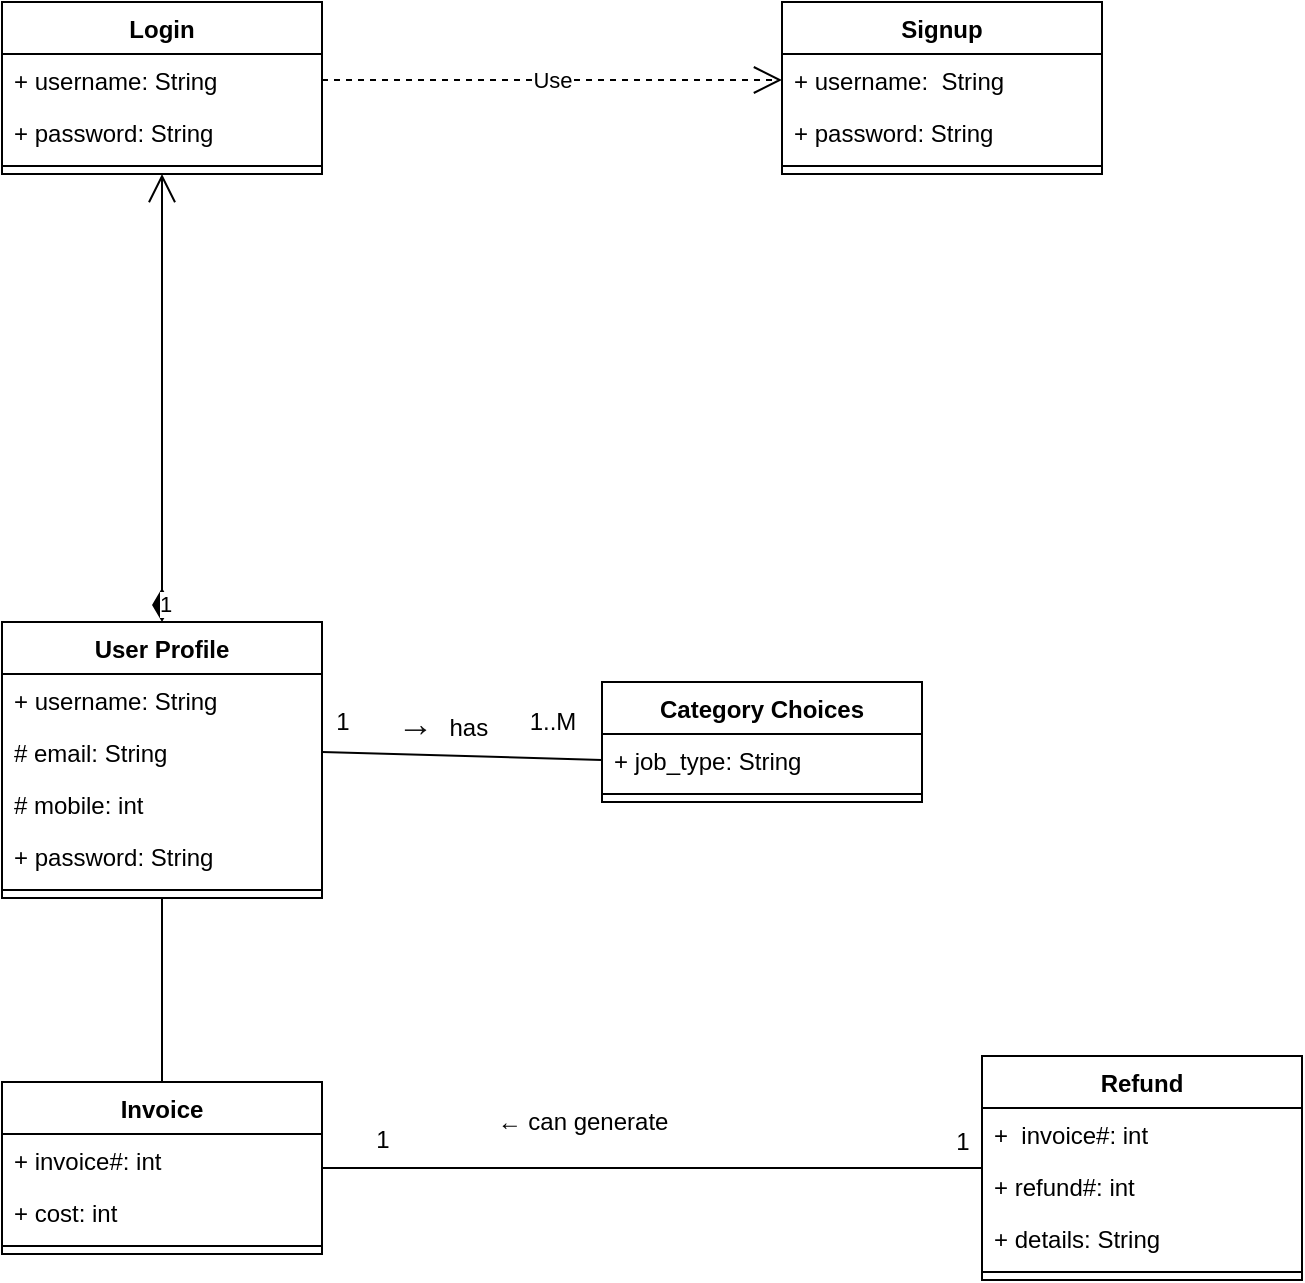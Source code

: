 <mxfile version="20.6.0" type="device"><diagram id="F6RkJ1h-m8FEFFIDkLkV" name="Page-1"><mxGraphModel dx="1038" dy="617" grid="1" gridSize="10" guides="1" tooltips="1" connect="1" arrows="1" fold="1" page="1" pageScale="1" pageWidth="850" pageHeight="1100" math="0" shadow="0"><root><mxCell id="0"/><mxCell id="1" parent="0"/><mxCell id="tVZJ89hF0rY1iIwCDI28-1" value="Login" style="swimlane;fontStyle=1;align=center;verticalAlign=top;childLayout=stackLayout;horizontal=1;startSize=26;horizontalStack=0;resizeParent=1;resizeParentMax=0;resizeLast=0;collapsible=1;marginBottom=0;" vertex="1" parent="1"><mxGeometry x="90" y="110" width="160" height="86" as="geometry"/></mxCell><mxCell id="tVZJ89hF0rY1iIwCDI28-2" value="+ username: String" style="text;strokeColor=none;fillColor=none;align=left;verticalAlign=top;spacingLeft=4;spacingRight=4;overflow=hidden;rotatable=0;points=[[0,0.5],[1,0.5]];portConstraint=eastwest;" vertex="1" parent="tVZJ89hF0rY1iIwCDI28-1"><mxGeometry y="26" width="160" height="26" as="geometry"/></mxCell><mxCell id="tVZJ89hF0rY1iIwCDI28-27" value="+ password: String" style="text;strokeColor=none;fillColor=none;align=left;verticalAlign=top;spacingLeft=4;spacingRight=4;overflow=hidden;rotatable=0;points=[[0,0.5],[1,0.5]];portConstraint=eastwest;" vertex="1" parent="tVZJ89hF0rY1iIwCDI28-1"><mxGeometry y="52" width="160" height="26" as="geometry"/></mxCell><mxCell id="tVZJ89hF0rY1iIwCDI28-3" value="" style="line;strokeWidth=1;fillColor=none;align=left;verticalAlign=middle;spacingTop=-1;spacingLeft=3;spacingRight=3;rotatable=0;labelPosition=right;points=[];portConstraint=eastwest;strokeColor=inherit;" vertex="1" parent="tVZJ89hF0rY1iIwCDI28-1"><mxGeometry y="78" width="160" height="8" as="geometry"/></mxCell><mxCell id="tVZJ89hF0rY1iIwCDI28-5" value="Signup" style="swimlane;fontStyle=1;align=center;verticalAlign=top;childLayout=stackLayout;horizontal=1;startSize=26;horizontalStack=0;resizeParent=1;resizeParentMax=0;resizeLast=0;collapsible=1;marginBottom=0;" vertex="1" parent="1"><mxGeometry x="480" y="110" width="160" height="86" as="geometry"/></mxCell><mxCell id="tVZJ89hF0rY1iIwCDI28-6" value="+ username:  String" style="text;strokeColor=none;fillColor=none;align=left;verticalAlign=top;spacingLeft=4;spacingRight=4;overflow=hidden;rotatable=0;points=[[0,0.5],[1,0.5]];portConstraint=eastwest;" vertex="1" parent="tVZJ89hF0rY1iIwCDI28-5"><mxGeometry y="26" width="160" height="26" as="geometry"/></mxCell><mxCell id="tVZJ89hF0rY1iIwCDI28-28" value="+ password: String" style="text;strokeColor=none;fillColor=none;align=left;verticalAlign=top;spacingLeft=4;spacingRight=4;overflow=hidden;rotatable=0;points=[[0,0.5],[1,0.5]];portConstraint=eastwest;" vertex="1" parent="tVZJ89hF0rY1iIwCDI28-5"><mxGeometry y="52" width="160" height="26" as="geometry"/></mxCell><mxCell id="tVZJ89hF0rY1iIwCDI28-7" value="" style="line;strokeWidth=1;fillColor=none;align=left;verticalAlign=middle;spacingTop=-1;spacingLeft=3;spacingRight=3;rotatable=0;labelPosition=right;points=[];portConstraint=eastwest;strokeColor=inherit;" vertex="1" parent="tVZJ89hF0rY1iIwCDI28-5"><mxGeometry y="78" width="160" height="8" as="geometry"/></mxCell><mxCell id="tVZJ89hF0rY1iIwCDI28-9" value="Invoice" style="swimlane;fontStyle=1;align=center;verticalAlign=top;childLayout=stackLayout;horizontal=1;startSize=26;horizontalStack=0;resizeParent=1;resizeParentMax=0;resizeLast=0;collapsible=1;marginBottom=0;" vertex="1" parent="1"><mxGeometry x="90" y="650" width="160" height="86" as="geometry"/></mxCell><mxCell id="tVZJ89hF0rY1iIwCDI28-10" value="+ invoice#: int" style="text;strokeColor=none;fillColor=none;align=left;verticalAlign=top;spacingLeft=4;spacingRight=4;overflow=hidden;rotatable=0;points=[[0,0.5],[1,0.5]];portConstraint=eastwest;" vertex="1" parent="tVZJ89hF0rY1iIwCDI28-9"><mxGeometry y="26" width="160" height="26" as="geometry"/></mxCell><mxCell id="tVZJ89hF0rY1iIwCDI28-26" value="+ cost: int" style="text;strokeColor=none;fillColor=none;align=left;verticalAlign=top;spacingLeft=4;spacingRight=4;overflow=hidden;rotatable=0;points=[[0,0.5],[1,0.5]];portConstraint=eastwest;" vertex="1" parent="tVZJ89hF0rY1iIwCDI28-9"><mxGeometry y="52" width="160" height="26" as="geometry"/></mxCell><mxCell id="tVZJ89hF0rY1iIwCDI28-11" value="" style="line;strokeWidth=1;fillColor=none;align=left;verticalAlign=middle;spacingTop=-1;spacingLeft=3;spacingRight=3;rotatable=0;labelPosition=right;points=[];portConstraint=eastwest;strokeColor=inherit;" vertex="1" parent="tVZJ89hF0rY1iIwCDI28-9"><mxGeometry y="78" width="160" height="8" as="geometry"/></mxCell><mxCell id="tVZJ89hF0rY1iIwCDI28-13" value="Refund" style="swimlane;fontStyle=1;align=center;verticalAlign=top;childLayout=stackLayout;horizontal=1;startSize=26;horizontalStack=0;resizeParent=1;resizeParentMax=0;resizeLast=0;collapsible=1;marginBottom=0;" vertex="1" parent="1"><mxGeometry x="580" y="637" width="160" height="112" as="geometry"/></mxCell><mxCell id="tVZJ89hF0rY1iIwCDI28-14" value="+  invoice#: int" style="text;strokeColor=none;fillColor=none;align=left;verticalAlign=top;spacingLeft=4;spacingRight=4;overflow=hidden;rotatable=0;points=[[0,0.5],[1,0.5]];portConstraint=eastwest;" vertex="1" parent="tVZJ89hF0rY1iIwCDI28-13"><mxGeometry y="26" width="160" height="26" as="geometry"/></mxCell><mxCell id="tVZJ89hF0rY1iIwCDI28-30" value="+ refund#: int" style="text;strokeColor=none;fillColor=none;align=left;verticalAlign=top;spacingLeft=4;spacingRight=4;overflow=hidden;rotatable=0;points=[[0,0.5],[1,0.5]];portConstraint=eastwest;" vertex="1" parent="tVZJ89hF0rY1iIwCDI28-13"><mxGeometry y="52" width="160" height="26" as="geometry"/></mxCell><mxCell id="tVZJ89hF0rY1iIwCDI28-29" value="+ details: String" style="text;strokeColor=none;fillColor=none;align=left;verticalAlign=top;spacingLeft=4;spacingRight=4;overflow=hidden;rotatable=0;points=[[0,0.5],[1,0.5]];portConstraint=eastwest;" vertex="1" parent="tVZJ89hF0rY1iIwCDI28-13"><mxGeometry y="78" width="160" height="26" as="geometry"/></mxCell><mxCell id="tVZJ89hF0rY1iIwCDI28-15" value="" style="line;strokeWidth=1;fillColor=none;align=left;verticalAlign=middle;spacingTop=-1;spacingLeft=3;spacingRight=3;rotatable=0;labelPosition=right;points=[];portConstraint=eastwest;strokeColor=inherit;" vertex="1" parent="tVZJ89hF0rY1iIwCDI28-13"><mxGeometry y="104" width="160" height="8" as="geometry"/></mxCell><mxCell id="tVZJ89hF0rY1iIwCDI28-17" value="User Profile" style="swimlane;fontStyle=1;align=center;verticalAlign=top;childLayout=stackLayout;horizontal=1;startSize=26;horizontalStack=0;resizeParent=1;resizeParentMax=0;resizeLast=0;collapsible=1;marginBottom=0;" vertex="1" parent="1"><mxGeometry x="90" y="420" width="160" height="138" as="geometry"/></mxCell><mxCell id="tVZJ89hF0rY1iIwCDI28-18" value="+ username: String" style="text;strokeColor=none;fillColor=none;align=left;verticalAlign=top;spacingLeft=4;spacingRight=4;overflow=hidden;rotatable=0;points=[[0,0.5],[1,0.5]];portConstraint=eastwest;" vertex="1" parent="tVZJ89hF0rY1iIwCDI28-17"><mxGeometry y="26" width="160" height="26" as="geometry"/></mxCell><mxCell id="tVZJ89hF0rY1iIwCDI28-33" value="# email: String" style="text;strokeColor=none;fillColor=none;align=left;verticalAlign=top;spacingLeft=4;spacingRight=4;overflow=hidden;rotatable=0;points=[[0,0.5],[1,0.5]];portConstraint=eastwest;" vertex="1" parent="tVZJ89hF0rY1iIwCDI28-17"><mxGeometry y="52" width="160" height="26" as="geometry"/></mxCell><mxCell id="tVZJ89hF0rY1iIwCDI28-32" value="# mobile: int" style="text;strokeColor=none;fillColor=none;align=left;verticalAlign=top;spacingLeft=4;spacingRight=4;overflow=hidden;rotatable=0;points=[[0,0.5],[1,0.5]];portConstraint=eastwest;" vertex="1" parent="tVZJ89hF0rY1iIwCDI28-17"><mxGeometry y="78" width="160" height="26" as="geometry"/></mxCell><mxCell id="tVZJ89hF0rY1iIwCDI28-31" value="+ password: String" style="text;strokeColor=none;fillColor=none;align=left;verticalAlign=top;spacingLeft=4;spacingRight=4;overflow=hidden;rotatable=0;points=[[0,0.5],[1,0.5]];portConstraint=eastwest;" vertex="1" parent="tVZJ89hF0rY1iIwCDI28-17"><mxGeometry y="104" width="160" height="26" as="geometry"/></mxCell><mxCell id="tVZJ89hF0rY1iIwCDI28-19" value="" style="line;strokeWidth=1;fillColor=none;align=left;verticalAlign=middle;spacingTop=-1;spacingLeft=3;spacingRight=3;rotatable=0;labelPosition=right;points=[];portConstraint=eastwest;strokeColor=inherit;" vertex="1" parent="tVZJ89hF0rY1iIwCDI28-17"><mxGeometry y="130" width="160" height="8" as="geometry"/></mxCell><mxCell id="tVZJ89hF0rY1iIwCDI28-21" value="Category Choices" style="swimlane;fontStyle=1;align=center;verticalAlign=top;childLayout=stackLayout;horizontal=1;startSize=26;horizontalStack=0;resizeParent=1;resizeParentMax=0;resizeLast=0;collapsible=1;marginBottom=0;" vertex="1" parent="1"><mxGeometry x="390" y="450" width="160" height="60" as="geometry"/></mxCell><mxCell id="tVZJ89hF0rY1iIwCDI28-22" value="+ job_type: String" style="text;strokeColor=none;fillColor=none;align=left;verticalAlign=top;spacingLeft=4;spacingRight=4;overflow=hidden;rotatable=0;points=[[0,0.5],[1,0.5]];portConstraint=eastwest;" vertex="1" parent="tVZJ89hF0rY1iIwCDI28-21"><mxGeometry y="26" width="160" height="26" as="geometry"/></mxCell><mxCell id="tVZJ89hF0rY1iIwCDI28-23" value="" style="line;strokeWidth=1;fillColor=none;align=left;verticalAlign=middle;spacingTop=-1;spacingLeft=3;spacingRight=3;rotatable=0;labelPosition=right;points=[];portConstraint=eastwest;strokeColor=inherit;" vertex="1" parent="tVZJ89hF0rY1iIwCDI28-21"><mxGeometry y="52" width="160" height="8" as="geometry"/></mxCell><mxCell id="tVZJ89hF0rY1iIwCDI28-34" value="Use" style="endArrow=open;endSize=12;dashed=1;html=1;rounded=0;exitX=1;exitY=0.5;exitDx=0;exitDy=0;entryX=0;entryY=0.5;entryDx=0;entryDy=0;" edge="1" parent="1" source="tVZJ89hF0rY1iIwCDI28-2" target="tVZJ89hF0rY1iIwCDI28-6"><mxGeometry width="160" relative="1" as="geometry"><mxPoint x="320" y="320" as="sourcePoint"/><mxPoint x="500" y="540" as="targetPoint"/><Array as="points"/></mxGeometry></mxCell><mxCell id="tVZJ89hF0rY1iIwCDI28-35" value="1" style="endArrow=open;html=1;endSize=12;startArrow=diamondThin;startSize=14;startFill=1;edgeStyle=orthogonalEdgeStyle;align=left;verticalAlign=bottom;rounded=0;exitX=0.5;exitY=0;exitDx=0;exitDy=0;entryX=0.5;entryY=1;entryDx=0;entryDy=0;" edge="1" parent="1" source="tVZJ89hF0rY1iIwCDI28-17" target="tVZJ89hF0rY1iIwCDI28-1"><mxGeometry x="-1" y="3" relative="1" as="geometry"><mxPoint x="140" y="330" as="sourcePoint"/><mxPoint x="300" y="330" as="targetPoint"/></mxGeometry></mxCell><mxCell id="tVZJ89hF0rY1iIwCDI28-36" value="" style="endArrow=none;html=1;rounded=0;entryX=1;entryY=0.5;entryDx=0;entryDy=0;exitX=0;exitY=0.5;exitDx=0;exitDy=0;" edge="1" parent="1" source="tVZJ89hF0rY1iIwCDI28-13" target="tVZJ89hF0rY1iIwCDI28-9"><mxGeometry width="50" height="50" relative="1" as="geometry"><mxPoint x="580" y="690" as="sourcePoint"/><mxPoint x="460" y="220" as="targetPoint"/></mxGeometry></mxCell><mxCell id="tVZJ89hF0rY1iIwCDI28-37" value="" style="endArrow=none;html=1;rounded=0;entryX=0;entryY=0.5;entryDx=0;entryDy=0;exitX=1;exitY=0.5;exitDx=0;exitDy=0;" edge="1" parent="1" source="tVZJ89hF0rY1iIwCDI28-33" target="tVZJ89hF0rY1iIwCDI28-22"><mxGeometry width="50" height="50" relative="1" as="geometry"><mxPoint x="260" y="620" as="sourcePoint"/><mxPoint x="310" y="570" as="targetPoint"/></mxGeometry></mxCell><mxCell id="tVZJ89hF0rY1iIwCDI28-38" value="1" style="text;html=1;align=center;verticalAlign=middle;resizable=0;points=[];autosize=1;strokeColor=none;fillColor=none;" vertex="1" parent="1"><mxGeometry x="245" y="455" width="30" height="30" as="geometry"/></mxCell><mxCell id="tVZJ89hF0rY1iIwCDI28-39" value="1..M" style="text;html=1;align=center;verticalAlign=middle;resizable=0;points=[];autosize=1;strokeColor=none;fillColor=none;" vertex="1" parent="1"><mxGeometry x="340" y="455" width="50" height="30" as="geometry"/></mxCell><mxCell id="tVZJ89hF0rY1iIwCDI28-41" value="" style="endArrow=none;html=1;rounded=0;entryX=0.5;entryY=1;entryDx=0;entryDy=0;exitX=0.5;exitY=0;exitDx=0;exitDy=0;" edge="1" parent="1" source="tVZJ89hF0rY1iIwCDI28-9" target="tVZJ89hF0rY1iIwCDI28-17"><mxGeometry width="50" height="50" relative="1" as="geometry"><mxPoint x="280" y="650" as="sourcePoint"/><mxPoint x="330" y="600" as="targetPoint"/></mxGeometry></mxCell><mxCell id="tVZJ89hF0rY1iIwCDI28-42" value="1" style="text;html=1;align=center;verticalAlign=middle;resizable=0;points=[];autosize=1;strokeColor=none;fillColor=none;" vertex="1" parent="1"><mxGeometry x="265" y="664" width="30" height="30" as="geometry"/></mxCell><mxCell id="tVZJ89hF0rY1iIwCDI28-43" value="1" style="text;html=1;align=center;verticalAlign=middle;resizable=0;points=[];autosize=1;strokeColor=none;fillColor=none;" vertex="1" parent="1"><mxGeometry x="555" y="665" width="30" height="30" as="geometry"/></mxCell><mxCell id="tVZJ89hF0rY1iIwCDI28-44" value="&lt;span style=&quot;font-weight: 700; color: rgb(17, 17, 17); font-family: Roboto, sans-serif; font-size: 18px; text-align: left; background-color: rgb(255, 255, 255);&quot;&gt;→&amp;nbsp;&lt;/span&gt;&amp;nbsp;has" style="text;html=1;align=center;verticalAlign=middle;resizable=0;points=[];autosize=1;strokeColor=none;fillColor=none;" vertex="1" parent="1"><mxGeometry x="275" y="450" width="70" height="40" as="geometry"/></mxCell><mxCell id="tVZJ89hF0rY1iIwCDI28-45" value="← can generate" style="text;html=1;align=center;verticalAlign=middle;resizable=0;points=[];autosize=1;strokeColor=none;fillColor=none;" vertex="1" parent="1"><mxGeometry x="325" y="655" width="110" height="30" as="geometry"/></mxCell></root></mxGraphModel></diagram></mxfile>